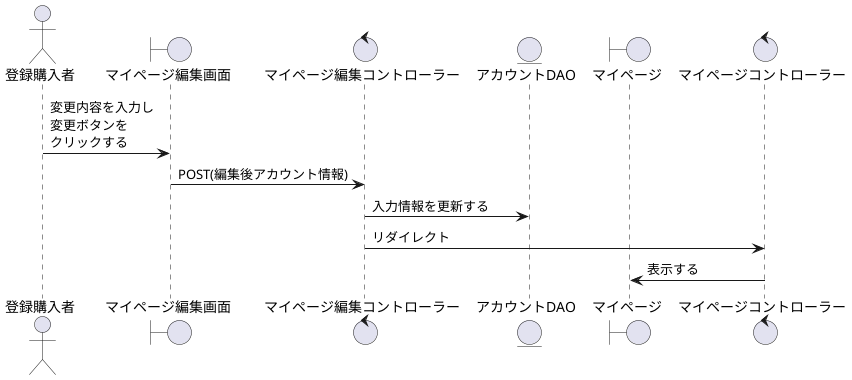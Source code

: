@startuml マイページ編集

actor    "登録購入者" as act
boundary "マイページ編集画面" as Change_Mypage
control  "マイページ編集コントローラー" as Approval_c
entity   "アカウントDAO" as Account
boundary "マイページ" as Kannryou
control  "マイページコントローラー" as completion_c

'-------------------------------------------------------------------------------------------

act -> Change_Mypage : 変更内容を入力し\n変更ボタンを\nクリックする
Change_Mypage -> Approval_c: POST(編集後アカウント情報)
Approval_c -> Account: 入力情報を更新する
Approval_c -> completion_c : リダイレクト
completion_c -> Kannryou : 表示する

@enduml
